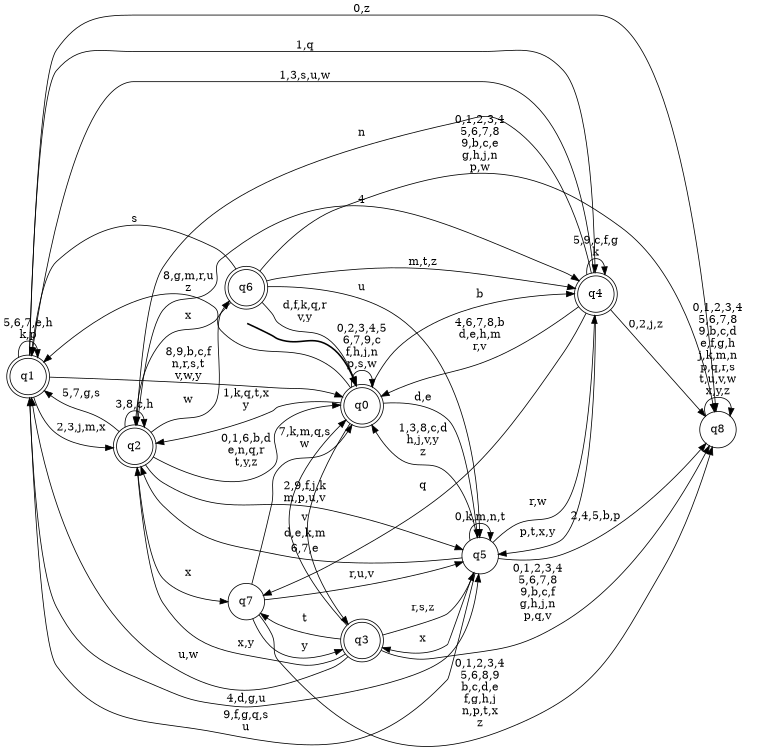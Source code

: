 digraph BlueStar {
__start0 [style = invis, shape = none, label = "", width = 0, height = 0];

rankdir=LR;
size="8,5";

s0 [style="rounded,filled", color="black", fillcolor="white" shape="doublecircle", label="q0"];
s1 [style="rounded,filled", color="black", fillcolor="white" shape="doublecircle", label="q1"];
s2 [style="rounded,filled", color="black", fillcolor="white" shape="doublecircle", label="q2"];
s3 [style="rounded,filled", color="black", fillcolor="white" shape="doublecircle", label="q3"];
s4 [style="rounded,filled", color="black", fillcolor="white" shape="doublecircle", label="q4"];
s5 [style="filled", color="black", fillcolor="white" shape="circle", label="q5"];
s6 [style="rounded,filled", color="black", fillcolor="white" shape="doublecircle", label="q6"];
s7 [style="filled", color="black", fillcolor="white" shape="circle", label="q7"];
s8 [style="filled", color="black", fillcolor="white" shape="circle", label="q8"];
subgraph cluster_main { 
	graph [pad=".75", ranksep="0.15", nodesep="0.15"];
	 style=invis; 
	__start0 -> s0 [penwidth=2];
}
s0 -> s0 [label="0,2,3,4,5\n6,7,9,c\nf,h,j,n\np,s,w"];
s0 -> s1 [label="8,g,m,r,u\nz"];
s0 -> s2 [label="1,k,q,t,x\ny"];
s0 -> s3 [label="v"];
s0 -> s4 [label="b"];
s0 -> s5 [label="d,e"];
s1 -> s0 [label="8,9,b,c,f\nn,r,s,t\nv,w,y"];
s1 -> s1 [label="5,6,7,e,h\nk,p"];
s1 -> s2 [label="2,3,j,m,x"];
s1 -> s4 [label="1,q"];
s1 -> s5 [label="4,d,g,u"];
s1 -> s8 [label="0,z"];
s2 -> s0 [label="0,1,6,b,d\ne,n,q,r\nt,y,z"];
s2 -> s1 [label="5,7,g,s"];
s2 -> s2 [label="3,8,c,h"];
s2 -> s4 [label="4"];
s2 -> s5 [label="2,9,f,j,k\nm,p,u,v"];
s2 -> s6 [label="w"];
s2 -> s7 [label="x"];
s3 -> s0 [label="d,e,k,m"];
s3 -> s1 [label="u,w"];
s3 -> s2 [label="x,y"];
s3 -> s5 [label="r,s,z"];
s3 -> s7 [label="t"];
s3 -> s8 [label="0,1,2,3,4\n5,6,7,8\n9,b,c,f\ng,h,j,n\np,q,v"];
s4 -> s0 [label="4,6,7,8,b\nd,e,h,m\nr,v"];
s4 -> s1 [label="1,3,s,u,w"];
s4 -> s2 [label="n"];
s4 -> s4 [label="5,9,c,f,g\nk"];
s4 -> s5 [label="p,t,x,y"];
s4 -> s7 [label="q"];
s4 -> s8 [label="0,2,j,z"];
s5 -> s0 [label="1,3,8,c,d\nh,j,v,y\nz"];
s5 -> s1 [label="9,f,g,q,s\nu"];
s5 -> s2 [label="6,7,e"];
s5 -> s3 [label="x"];
s5 -> s4 [label="r,w"];
s5 -> s5 [label="0,k,m,n,t"];
s5 -> s8 [label="2,4,5,b,p"];
s6 -> s0 [label="d,f,k,q,r\nv,y"];
s6 -> s1 [label="s"];
s6 -> s2 [label="x"];
s6 -> s4 [label="m,t,z"];
s6 -> s5 [label="u"];
s6 -> s8 [label="0,1,2,3,4\n5,6,7,8\n9,b,c,e\ng,h,j,n\np,w"];
s7 -> s0 [label="7,k,m,q,s\nw"];
s7 -> s3 [label="y"];
s7 -> s5 [label="r,u,v"];
s7 -> s8 [label="0,1,2,3,4\n5,6,8,9\nb,c,d,e\nf,g,h,j\nn,p,t,x\nz"];
s8 -> s8 [label="0,1,2,3,4\n5,6,7,8\n9,b,c,d\ne,f,g,h\nj,k,m,n\np,q,r,s\nt,u,v,w\nx,y,z"];

}